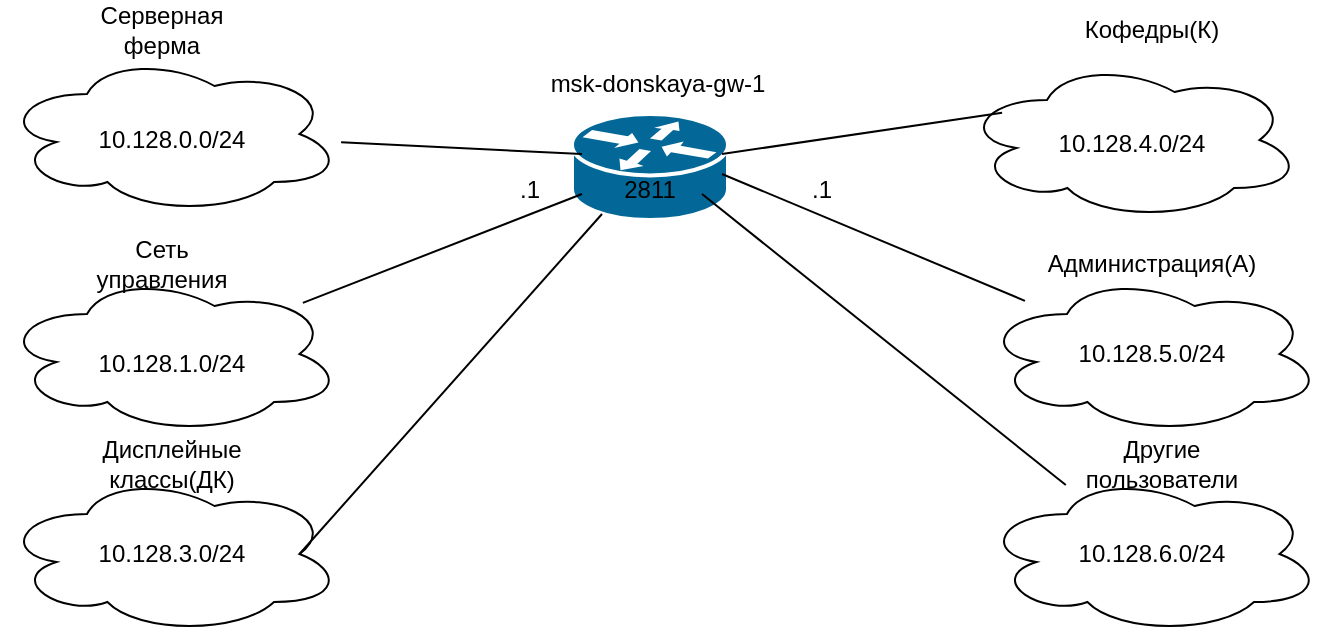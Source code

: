 <mxfile version="20.8.20" type="device"><diagram name="Страница 1" id="0v5wyCAsWkUeSWVH8vfR"><mxGraphModel dx="1050" dy="621" grid="1" gridSize="10" guides="1" tooltips="1" connect="1" arrows="1" fold="1" page="1" pageScale="1" pageWidth="827" pageHeight="1169" math="0" shadow="0"><root><mxCell id="0"/><mxCell id="1" parent="0"/><mxCell id="tj_DUbaVSJ-5vhB06Xkl-1" value="" style="shape=mxgraph.cisco.routers.router;sketch=0;html=1;pointerEvents=1;dashed=0;fillColor=#036897;strokeColor=#ffffff;strokeWidth=2;verticalLabelPosition=bottom;verticalAlign=top;align=center;outlineConnect=0;" parent="1" vertex="1"><mxGeometry x="375" y="120" width="78" height="53" as="geometry"/></mxCell><mxCell id="tj_DUbaVSJ-5vhB06Xkl-2" value="2811" style="text;html=1;strokeColor=none;fillColor=none;align=center;verticalAlign=middle;whiteSpace=wrap;rounded=0;" parent="1" vertex="1"><mxGeometry x="384" y="143" width="60" height="30" as="geometry"/></mxCell><mxCell id="tj_DUbaVSJ-5vhB06Xkl-3" value="msk-donskaya-gw-1" style="text;html=1;strokeColor=none;fillColor=none;align=center;verticalAlign=middle;whiteSpace=wrap;rounded=0;" parent="1" vertex="1"><mxGeometry x="350" y="90" width="136" height="30" as="geometry"/></mxCell><mxCell id="tj_DUbaVSJ-5vhB06Xkl-4" value="" style="ellipse;shape=cloud;whiteSpace=wrap;html=1;" parent="1" vertex="1"><mxGeometry x="90" y="90" width="170" height="80" as="geometry"/></mxCell><mxCell id="tj_DUbaVSJ-5vhB06Xkl-5" value="" style="ellipse;shape=cloud;whiteSpace=wrap;html=1;" parent="1" vertex="1"><mxGeometry x="90" y="200" width="170" height="80" as="geometry"/></mxCell><mxCell id="tj_DUbaVSJ-5vhB06Xkl-6" value="" style="ellipse;shape=cloud;whiteSpace=wrap;html=1;" parent="1" vertex="1"><mxGeometry x="90" y="300" width="170" height="80" as="geometry"/></mxCell><mxCell id="tj_DUbaVSJ-5vhB06Xkl-7" value="" style="ellipse;shape=cloud;whiteSpace=wrap;html=1;" parent="1" vertex="1"><mxGeometry x="570" y="93" width="170" height="80" as="geometry"/></mxCell><mxCell id="tj_DUbaVSJ-5vhB06Xkl-8" value="" style="ellipse;shape=cloud;whiteSpace=wrap;html=1;" parent="1" vertex="1"><mxGeometry x="580" y="200" width="170" height="80" as="geometry"/></mxCell><mxCell id="tj_DUbaVSJ-5vhB06Xkl-9" value="" style="ellipse;shape=cloud;whiteSpace=wrap;html=1;" parent="1" vertex="1"><mxGeometry x="580" y="300" width="170" height="80" as="geometry"/></mxCell><mxCell id="tj_DUbaVSJ-5vhB06Xkl-10" value="10.128.0.0/24" style="text;html=1;strokeColor=none;fillColor=none;align=center;verticalAlign=middle;whiteSpace=wrap;rounded=0;" parent="1" vertex="1"><mxGeometry x="145" y="118" width="60" height="30" as="geometry"/></mxCell><mxCell id="tj_DUbaVSJ-5vhB06Xkl-11" value="10.128.1.0/24" style="text;html=1;strokeColor=none;fillColor=none;align=center;verticalAlign=middle;whiteSpace=wrap;rounded=0;" parent="1" vertex="1"><mxGeometry x="145" y="230" width="60" height="30" as="geometry"/></mxCell><mxCell id="tj_DUbaVSJ-5vhB06Xkl-12" value="10.128.3.0/24" style="text;html=1;strokeColor=none;fillColor=none;align=center;verticalAlign=middle;whiteSpace=wrap;rounded=0;" parent="1" vertex="1"><mxGeometry x="145" y="325" width="60" height="30" as="geometry"/></mxCell><mxCell id="tj_DUbaVSJ-5vhB06Xkl-13" value="10.128.4.0/24" style="text;html=1;strokeColor=none;fillColor=none;align=center;verticalAlign=middle;whiteSpace=wrap;rounded=0;" parent="1" vertex="1"><mxGeometry x="625" y="120" width="60" height="30" as="geometry"/></mxCell><mxCell id="tj_DUbaVSJ-5vhB06Xkl-14" value="10.128.5.0/24" style="text;html=1;strokeColor=none;fillColor=none;align=center;verticalAlign=middle;whiteSpace=wrap;rounded=0;" parent="1" vertex="1"><mxGeometry x="635" y="225" width="60" height="30" as="geometry"/></mxCell><mxCell id="tj_DUbaVSJ-5vhB06Xkl-15" value="10.128.6.0/24" style="text;html=1;strokeColor=none;fillColor=none;align=center;verticalAlign=middle;whiteSpace=wrap;rounded=0;" parent="1" vertex="1"><mxGeometry x="635" y="325" width="60" height="30" as="geometry"/></mxCell><mxCell id="tj_DUbaVSJ-5vhB06Xkl-17" value="Серверная ферма" style="text;html=1;strokeColor=none;fillColor=none;align=center;verticalAlign=middle;whiteSpace=wrap;rounded=0;" parent="1" vertex="1"><mxGeometry x="140" y="63" width="60" height="30" as="geometry"/></mxCell><mxCell id="tj_DUbaVSJ-5vhB06Xkl-18" value="Сеть управления" style="text;html=1;strokeColor=none;fillColor=none;align=center;verticalAlign=middle;whiteSpace=wrap;rounded=0;" parent="1" vertex="1"><mxGeometry x="140" y="180" width="60" height="30" as="geometry"/></mxCell><mxCell id="tj_DUbaVSJ-5vhB06Xkl-19" value="Дисплейные классы(ДК)" style="text;html=1;strokeColor=none;fillColor=none;align=center;verticalAlign=middle;whiteSpace=wrap;rounded=0;" parent="1" vertex="1"><mxGeometry x="145" y="280" width="60" height="30" as="geometry"/></mxCell><mxCell id="tj_DUbaVSJ-5vhB06Xkl-20" value="Кофедры(К)" style="text;html=1;strokeColor=none;fillColor=none;align=center;verticalAlign=middle;whiteSpace=wrap;rounded=0;" parent="1" vertex="1"><mxGeometry x="635" y="63" width="60" height="30" as="geometry"/></mxCell><mxCell id="tj_DUbaVSJ-5vhB06Xkl-21" value="Администрация(А)" style="text;html=1;strokeColor=none;fillColor=none;align=center;verticalAlign=middle;whiteSpace=wrap;rounded=0;" parent="1" vertex="1"><mxGeometry x="635" y="180" width="60" height="30" as="geometry"/></mxCell><mxCell id="tj_DUbaVSJ-5vhB06Xkl-22" value="Другие пользователи" style="text;html=1;strokeColor=none;fillColor=none;align=center;verticalAlign=middle;whiteSpace=wrap;rounded=0;" parent="1" vertex="1"><mxGeometry x="640" y="280" width="60" height="30" as="geometry"/></mxCell><mxCell id="tj_DUbaVSJ-5vhB06Xkl-23" value="" style="endArrow=none;html=1;rounded=0;" parent="1" source="tj_DUbaVSJ-5vhB06Xkl-4" edge="1"><mxGeometry width="50" height="50" relative="1" as="geometry"><mxPoint x="330" y="190" as="sourcePoint"/><mxPoint x="380" y="140" as="targetPoint"/></mxGeometry></mxCell><mxCell id="tj_DUbaVSJ-5vhB06Xkl-24" value="" style="endArrow=none;html=1;rounded=0;" parent="1" source="tj_DUbaVSJ-5vhB06Xkl-5" edge="1"><mxGeometry width="50" height="50" relative="1" as="geometry"><mxPoint x="330" y="210" as="sourcePoint"/><mxPoint x="380" y="160" as="targetPoint"/></mxGeometry></mxCell><mxCell id="tj_DUbaVSJ-5vhB06Xkl-25" value="" style="endArrow=none;html=1;rounded=0;exitX=0.875;exitY=0.5;exitDx=0;exitDy=0;exitPerimeter=0;" parent="1" source="tj_DUbaVSJ-5vhB06Xkl-6" edge="1"><mxGeometry width="50" height="50" relative="1" as="geometry"><mxPoint x="340" y="220" as="sourcePoint"/><mxPoint x="390" y="170" as="targetPoint"/></mxGeometry></mxCell><mxCell id="tj_DUbaVSJ-5vhB06Xkl-26" value="" style="endArrow=none;html=1;rounded=0;entryX=0.118;entryY=0.33;entryDx=0;entryDy=0;entryPerimeter=0;" parent="1" target="tj_DUbaVSJ-5vhB06Xkl-7" edge="1"><mxGeometry width="50" height="50" relative="1" as="geometry"><mxPoint x="450" y="140" as="sourcePoint"/><mxPoint x="500" y="90" as="targetPoint"/></mxGeometry></mxCell><mxCell id="tj_DUbaVSJ-5vhB06Xkl-27" value="" style="endArrow=none;html=1;rounded=0;" parent="1" source="tj_DUbaVSJ-5vhB06Xkl-8" edge="1"><mxGeometry width="50" height="50" relative="1" as="geometry"><mxPoint x="400" y="200" as="sourcePoint"/><mxPoint x="450" y="150" as="targetPoint"/></mxGeometry></mxCell><mxCell id="tj_DUbaVSJ-5vhB06Xkl-28" value="" style="endArrow=none;html=1;rounded=0;" parent="1" source="tj_DUbaVSJ-5vhB06Xkl-9" edge="1"><mxGeometry width="50" height="50" relative="1" as="geometry"><mxPoint x="390" y="210" as="sourcePoint"/><mxPoint x="440" y="160" as="targetPoint"/></mxGeometry></mxCell><mxCell id="tj_DUbaVSJ-5vhB06Xkl-29" value=".1" style="text;html=1;strokeColor=none;fillColor=none;align=center;verticalAlign=middle;whiteSpace=wrap;rounded=0;" parent="1" vertex="1"><mxGeometry x="324" y="143" width="60" height="30" as="geometry"/></mxCell><mxCell id="tj_DUbaVSJ-5vhB06Xkl-30" value=".1" style="text;html=1;strokeColor=none;fillColor=none;align=center;verticalAlign=middle;whiteSpace=wrap;rounded=0;" parent="1" vertex="1"><mxGeometry x="470" y="143" width="60" height="30" as="geometry"/></mxCell></root></mxGraphModel></diagram></mxfile>